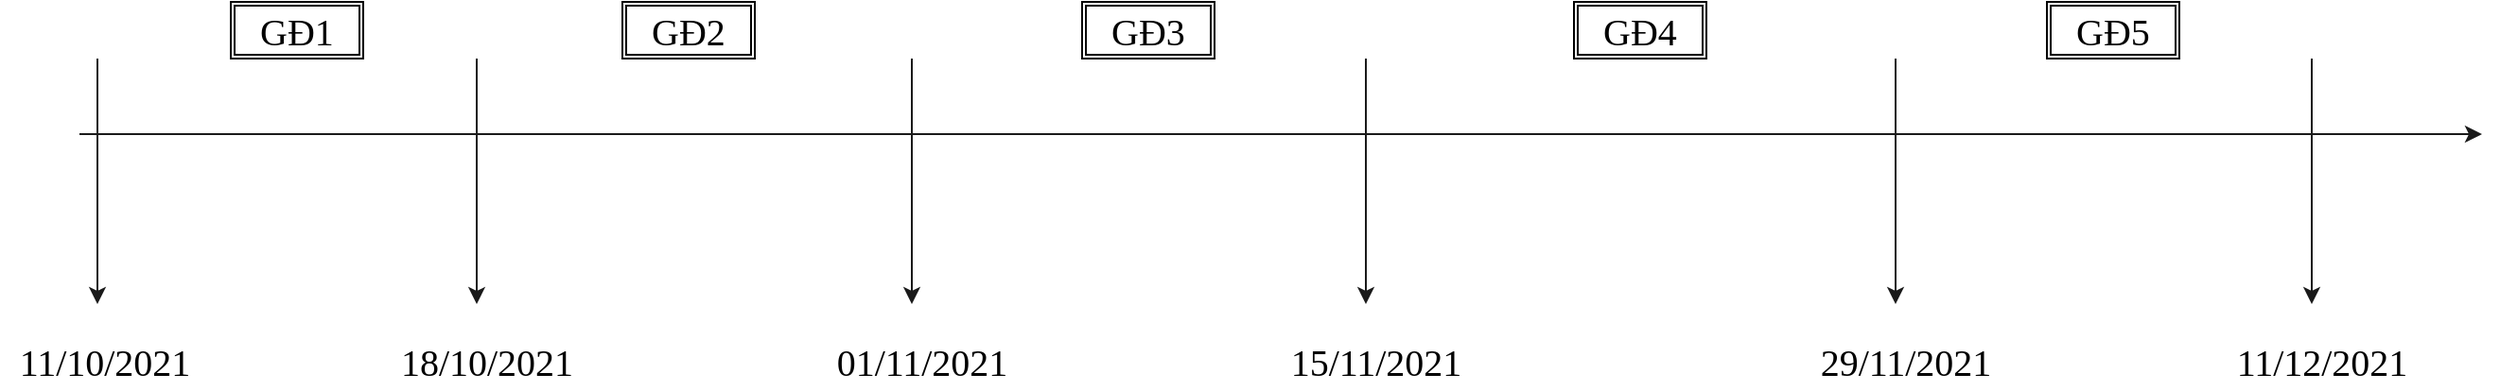 <mxfile version="15.8.3" type="github">
  <diagram id="fPAhbSJ2FkDGbBEq6Rvw" name="Page-1">
    <mxGraphModel dx="1422" dy="762" grid="1" gridSize="10" guides="1" tooltips="1" connect="1" arrows="1" fold="1" page="1" pageScale="1" pageWidth="1654" pageHeight="2336" math="0" shadow="0">
      <root>
        <mxCell id="0" />
        <mxCell id="1" parent="0" />
        <mxCell id="nSLxvLHa6ist5dvz883o-9" value="" style="endArrow=classic;html=1;rounded=0;strokeColor=#1A1A1A;fontStyle=1;fontSize=20;fontFamily=Times New Roman;spacing=20;" edge="1" parent="1">
          <mxGeometry width="50" height="50" relative="1" as="geometry">
            <mxPoint x="192" y="420" as="sourcePoint" />
            <mxPoint x="1462" y="420" as="targetPoint" />
          </mxGeometry>
        </mxCell>
        <mxCell id="nSLxvLHa6ist5dvz883o-12" value="GĐ1" style="shape=ext;double=1;rounded=0;whiteSpace=wrap;html=1;fontFamily=Times New Roman;fontSize=20;" vertex="1" parent="1">
          <mxGeometry x="272" y="350" width="70" height="30" as="geometry" />
        </mxCell>
        <mxCell id="nSLxvLHa6ist5dvz883o-14" value="11/10/2021" style="text;html=1;align=center;verticalAlign=middle;resizable=0;points=[];autosize=1;strokeColor=none;fillColor=none;fontSize=20;fontFamily=Times New Roman;" vertex="1" parent="1">
          <mxGeometry x="150" y="525" width="110" height="30" as="geometry" />
        </mxCell>
        <mxCell id="nSLxvLHa6ist5dvz883o-15" value="" style="endArrow=classic;html=1;rounded=0;fontFamily=Times New Roman;fontSize=20;strokeColor=#1A1A1A;" edge="1" parent="1">
          <mxGeometry width="50" height="50" relative="1" as="geometry">
            <mxPoint x="201.5" y="380" as="sourcePoint" />
            <mxPoint x="201.5" y="510" as="targetPoint" />
          </mxGeometry>
        </mxCell>
        <mxCell id="nSLxvLHa6ist5dvz883o-16" value="" style="endArrow=classic;html=1;rounded=0;fontFamily=Times New Roman;fontSize=20;strokeColor=#1A1A1A;" edge="1" parent="1">
          <mxGeometry width="50" height="50" relative="1" as="geometry">
            <mxPoint x="402" y="380" as="sourcePoint" />
            <mxPoint x="402" y="510" as="targetPoint" />
          </mxGeometry>
        </mxCell>
        <mxCell id="nSLxvLHa6ist5dvz883o-17" value="18/10/2021" style="text;html=1;align=center;verticalAlign=middle;resizable=0;points=[];autosize=1;strokeColor=none;fillColor=none;fontSize=20;fontFamily=Times New Roman;" vertex="1" parent="1">
          <mxGeometry x="352" y="525" width="110" height="30" as="geometry" />
        </mxCell>
        <mxCell id="nSLxvLHa6ist5dvz883o-18" value="" style="endArrow=classic;html=1;rounded=0;fontFamily=Times New Roman;fontSize=20;strokeColor=#1A1A1A;" edge="1" parent="1">
          <mxGeometry width="50" height="50" relative="1" as="geometry">
            <mxPoint x="632" y="380" as="sourcePoint" />
            <mxPoint x="632" y="510" as="targetPoint" />
          </mxGeometry>
        </mxCell>
        <mxCell id="nSLxvLHa6ist5dvz883o-19" value="01/11/2021" style="text;html=1;align=center;verticalAlign=middle;resizable=0;points=[];autosize=1;strokeColor=none;fillColor=none;fontSize=20;fontFamily=Times New Roman;" vertex="1" parent="1">
          <mxGeometry x="582" y="525" width="110" height="30" as="geometry" />
        </mxCell>
        <mxCell id="nSLxvLHa6ist5dvz883o-20" value="" style="endArrow=classic;html=1;rounded=0;fontFamily=Times New Roman;fontSize=20;strokeColor=#1A1A1A;" edge="1" parent="1">
          <mxGeometry width="50" height="50" relative="1" as="geometry">
            <mxPoint x="872" y="380" as="sourcePoint" />
            <mxPoint x="872" y="510" as="targetPoint" />
          </mxGeometry>
        </mxCell>
        <mxCell id="nSLxvLHa6ist5dvz883o-21" value="15/11/2021" style="text;html=1;align=center;verticalAlign=middle;resizable=0;points=[];autosize=1;strokeColor=none;fillColor=none;fontSize=20;fontFamily=Times New Roman;" vertex="1" parent="1">
          <mxGeometry x="822" y="525" width="110" height="30" as="geometry" />
        </mxCell>
        <mxCell id="nSLxvLHa6ist5dvz883o-22" value="" style="endArrow=classic;html=1;rounded=0;fontFamily=Times New Roman;fontSize=20;strokeColor=#1A1A1A;" edge="1" parent="1">
          <mxGeometry width="50" height="50" relative="1" as="geometry">
            <mxPoint x="1152" y="380" as="sourcePoint" />
            <mxPoint x="1152" y="510" as="targetPoint" />
          </mxGeometry>
        </mxCell>
        <mxCell id="nSLxvLHa6ist5dvz883o-23" value="29/11/2021" style="text;html=1;align=center;verticalAlign=middle;resizable=0;points=[];autosize=1;strokeColor=none;fillColor=none;fontSize=20;fontFamily=Times New Roman;" vertex="1" parent="1">
          <mxGeometry x="1102" y="525" width="110" height="30" as="geometry" />
        </mxCell>
        <mxCell id="nSLxvLHa6ist5dvz883o-24" value="" style="endArrow=classic;html=1;rounded=0;fontFamily=Times New Roman;fontSize=20;strokeColor=#1A1A1A;" edge="1" parent="1">
          <mxGeometry width="50" height="50" relative="1" as="geometry">
            <mxPoint x="1372" y="380" as="sourcePoint" />
            <mxPoint x="1372" y="510" as="targetPoint" />
          </mxGeometry>
        </mxCell>
        <mxCell id="nSLxvLHa6ist5dvz883o-25" value="11/12/2021" style="text;html=1;align=center;verticalAlign=middle;resizable=0;points=[];autosize=1;strokeColor=none;fillColor=none;fontSize=20;fontFamily=Times New Roman;" vertex="1" parent="1">
          <mxGeometry x="1322" y="525" width="110" height="30" as="geometry" />
        </mxCell>
        <mxCell id="nSLxvLHa6ist5dvz883o-26" value="GĐ5" style="shape=ext;double=1;rounded=0;whiteSpace=wrap;html=1;fontFamily=Times New Roman;fontSize=20;" vertex="1" parent="1">
          <mxGeometry x="1232" y="350" width="70" height="30" as="geometry" />
        </mxCell>
        <mxCell id="nSLxvLHa6ist5dvz883o-27" value="GĐ4" style="shape=ext;double=1;rounded=0;whiteSpace=wrap;html=1;fontFamily=Times New Roman;fontSize=20;" vertex="1" parent="1">
          <mxGeometry x="982" y="350" width="70" height="30" as="geometry" />
        </mxCell>
        <mxCell id="nSLxvLHa6ist5dvz883o-28" value="GĐ3" style="shape=ext;double=1;rounded=0;whiteSpace=wrap;html=1;fontFamily=Times New Roman;fontSize=20;" vertex="1" parent="1">
          <mxGeometry x="722" y="350" width="70" height="30" as="geometry" />
        </mxCell>
        <mxCell id="nSLxvLHa6ist5dvz883o-29" value="GĐ2" style="shape=ext;double=1;rounded=0;whiteSpace=wrap;html=1;fontFamily=Times New Roman;fontSize=20;" vertex="1" parent="1">
          <mxGeometry x="479" y="350" width="70" height="30" as="geometry" />
        </mxCell>
      </root>
    </mxGraphModel>
  </diagram>
</mxfile>
